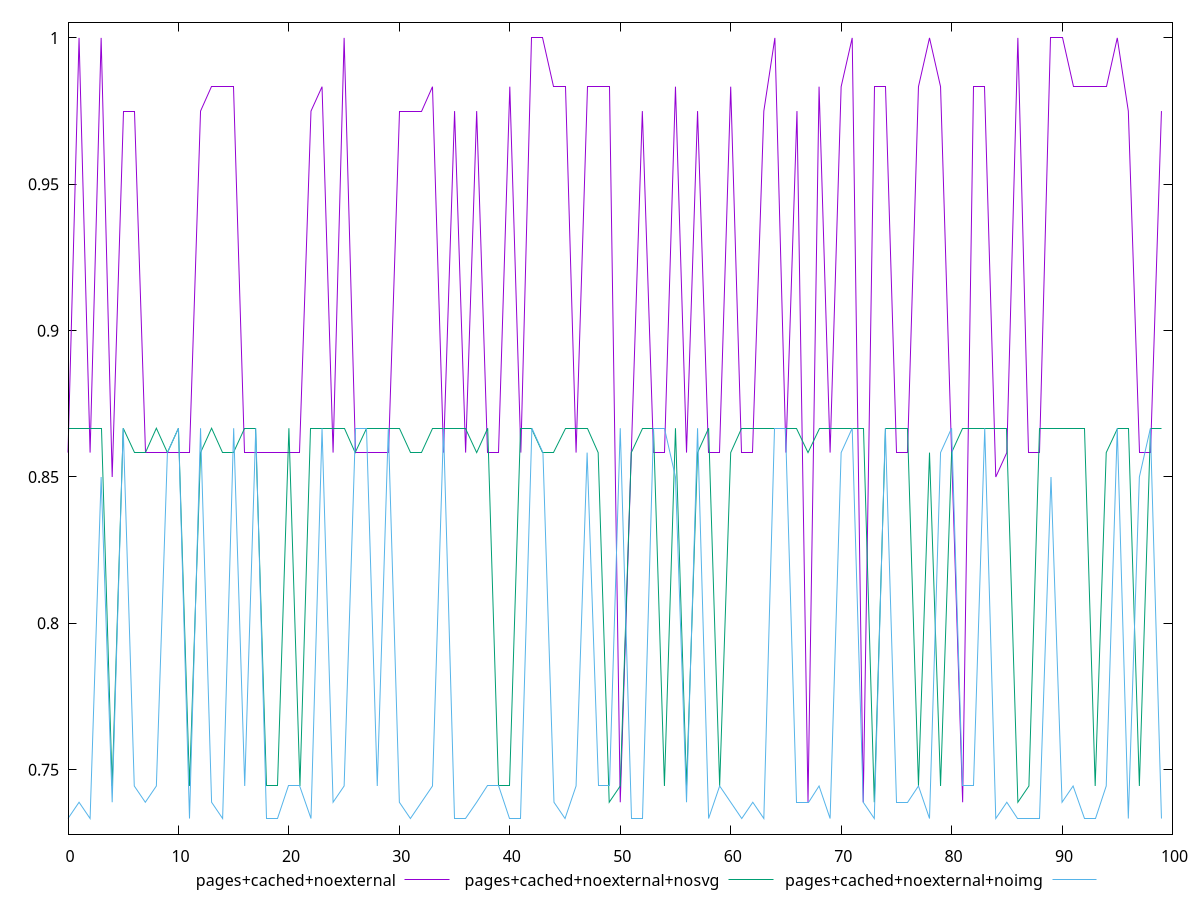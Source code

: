 $_pagesCachedNoexternal <<EOF
0.8583333333333334
1
0.8583333333333334
1
0.85
0.975
0.975
0.8583333333333334
0.8583333333333334
0.8583333333333334
0.8583333333333334
0.8583333333333334
0.975
0.9833333333333333
0.9833333333333333
0.9833333333333333
0.8583333333333334
0.8583333333333334
0.8583333333333334
0.8583333333333334
0.8583333333333334
0.8583333333333334
0.975
0.9833333333333333
0.8583333333333334
1
0.8583333333333334
0.8583333333333334
0.8583333333333334
0.8583333333333334
0.975
0.975
0.975
0.9833333333333333
0.8583333333333334
0.975
0.8583333333333334
0.975
0.8583333333333334
0.8583333333333334
0.9833333333333333
0.8583333333333334
1
1
0.9833333333333333
0.9833333333333333
0.8583333333333334
0.9833333333333333
0.9833333333333333
0.9833333333333333
0.7388888888888889
0.8583333333333334
0.975
0.8583333333333334
0.8583333333333334
0.9833333333333333
0.8583333333333334
0.975
0.8583333333333334
0.8583333333333334
0.9833333333333333
0.8583333333333334
0.8583333333333334
0.975
1
0.8583333333333334
0.975
0.7388888888888889
0.9833333333333333
0.8583333333333334
0.9833333333333333
1
0.7388888888888889
0.9833333333333333
0.9833333333333333
0.8583333333333334
0.8583333333333334
0.9833333333333333
1
0.9833333333333333
0.8583333333333334
0.7388888888888889
0.9833333333333333
0.9833333333333333
0.85
0.8583333333333334
1
0.8583333333333334
0.8583333333333334
1
1
0.9833333333333333
0.9833333333333333
0.9833333333333333
0.9833333333333333
1
0.975
0.8583333333333334
0.8583333333333334
0.975
EOF
$_pagesCachedNoexternalNosvg <<EOF
0.8666666666666667
0.8666666666666667
0.8666666666666667
0.8666666666666667
0.7444444444444445
0.8666666666666667
0.8583333333333334
0.8583333333333334
0.8666666666666667
0.8583333333333334
0.8666666666666667
0.7444444444444445
0.8583333333333334
0.8666666666666667
0.8583333333333334
0.8583333333333334
0.8666666666666667
0.8666666666666667
0.7444444444444445
0.7444444444444445
0.8666666666666667
0.7444444444444445
0.8666666666666667
0.8666666666666667
0.8666666666666667
0.8666666666666667
0.8583333333333334
0.8666666666666667
0.8666666666666667
0.8666666666666667
0.8666666666666667
0.8583333333333334
0.8583333333333334
0.8666666666666667
0.8666666666666667
0.8666666666666667
0.8666666666666667
0.8583333333333334
0.8666666666666667
0.7444444444444445
0.7444444444444445
0.8666666666666667
0.8666666666666667
0.8583333333333334
0.8583333333333334
0.8666666666666667
0.8666666666666667
0.8666666666666667
0.8583333333333334
0.7388888888888889
0.7444444444444445
0.8583333333333334
0.8666666666666667
0.8666666666666667
0.7444444444444445
0.8666666666666667
0.7444444444444445
0.8583333333333334
0.8666666666666667
0.7444444444444445
0.8583333333333334
0.8666666666666667
0.8666666666666667
0.8666666666666667
0.8666666666666667
0.8666666666666667
0.8666666666666667
0.8583333333333334
0.8666666666666667
0.8666666666666667
0.8666666666666667
0.8666666666666667
0.8666666666666667
0.7388888888888889
0.8666666666666667
0.8666666666666667
0.8666666666666667
0.7444444444444445
0.8583333333333334
0.7444444444444445
0.8583333333333334
0.8666666666666667
0.8666666666666667
0.8666666666666667
0.8666666666666667
0.8666666666666667
0.7388888888888889
0.7444444444444445
0.8666666666666667
0.8666666666666667
0.8666666666666667
0.8666666666666667
0.8666666666666667
0.7444444444444445
0.8583333333333334
0.8666666666666667
0.8666666666666667
0.7444444444444445
0.8666666666666667
0.8666666666666667
EOF
$_pagesCachedNoexternalNoimg <<EOF
0.7333333333333333
0.7388888888888889
0.7333333333333333
0.85
0.7388888888888889
0.8666666666666667
0.7444444444444445
0.7388888888888889
0.7444444444444445
0.8583333333333334
0.8666666666666667
0.7333333333333333
0.8666666666666667
0.7388888888888889
0.7333333333333333
0.8666666666666667
0.7444444444444445
0.8666666666666667
0.7333333333333333
0.7333333333333333
0.7444444444444445
0.7444444444444445
0.7333333333333333
0.8666666666666667
0.7388888888888889
0.7444444444444445
0.8666666666666667
0.8666666666666667
0.7444444444444445
0.8666666666666667
0.7388888888888889
0.7333333333333333
0.7388888888888889
0.7444444444444445
0.8666666666666667
0.7333333333333333
0.7333333333333333
0.7388888888888889
0.7444444444444445
0.7444444444444445
0.7333333333333333
0.7333333333333333
0.8666666666666667
0.8583333333333334
0.7388888888888889
0.7333333333333333
0.7444444444444445
0.8583333333333334
0.7444444444444445
0.7444444444444445
0.8666666666666667
0.7333333333333333
0.7333333333333333
0.8666666666666667
0.8666666666666667
0.85
0.7388888888888889
0.8666666666666667
0.7333333333333333
0.7444444444444445
0.7388888888888889
0.7333333333333333
0.7388888888888889
0.7333333333333333
0.8666666666666667
0.8666666666666667
0.7388888888888889
0.7388888888888889
0.7444444444444445
0.7333333333333333
0.8583333333333334
0.8666666666666667
0.7388888888888889
0.7333333333333333
0.8666666666666667
0.7388888888888889
0.7388888888888889
0.7444444444444445
0.7333333333333333
0.8583333333333334
0.8666666666666667
0.7444444444444445
0.7444444444444445
0.8666666666666667
0.7333333333333333
0.7388888888888889
0.7333333333333333
0.7333333333333333
0.7333333333333333
0.85
0.7388888888888889
0.7444444444444445
0.7333333333333333
0.7333333333333333
0.7444444444444445
0.8666666666666667
0.7333333333333333
0.85
0.8666666666666667
0.7333333333333333
EOF
set key outside below
set terminal pngcairo
set output "report_00004_2020-11-02T20-21-41.718Z/uses-http2/uses-http2_pages+cached+noexternal_pages+cached+noexternal+nosvg_pages+cached+noexternal+noimg.png"
set yrange [0.728:1.0053333333333334]
plot $_pagesCachedNoexternal title "pages+cached+noexternal" with line ,$_pagesCachedNoexternalNosvg title "pages+cached+noexternal+nosvg" with line ,$_pagesCachedNoexternalNoimg title "pages+cached+noexternal+noimg" with line ,